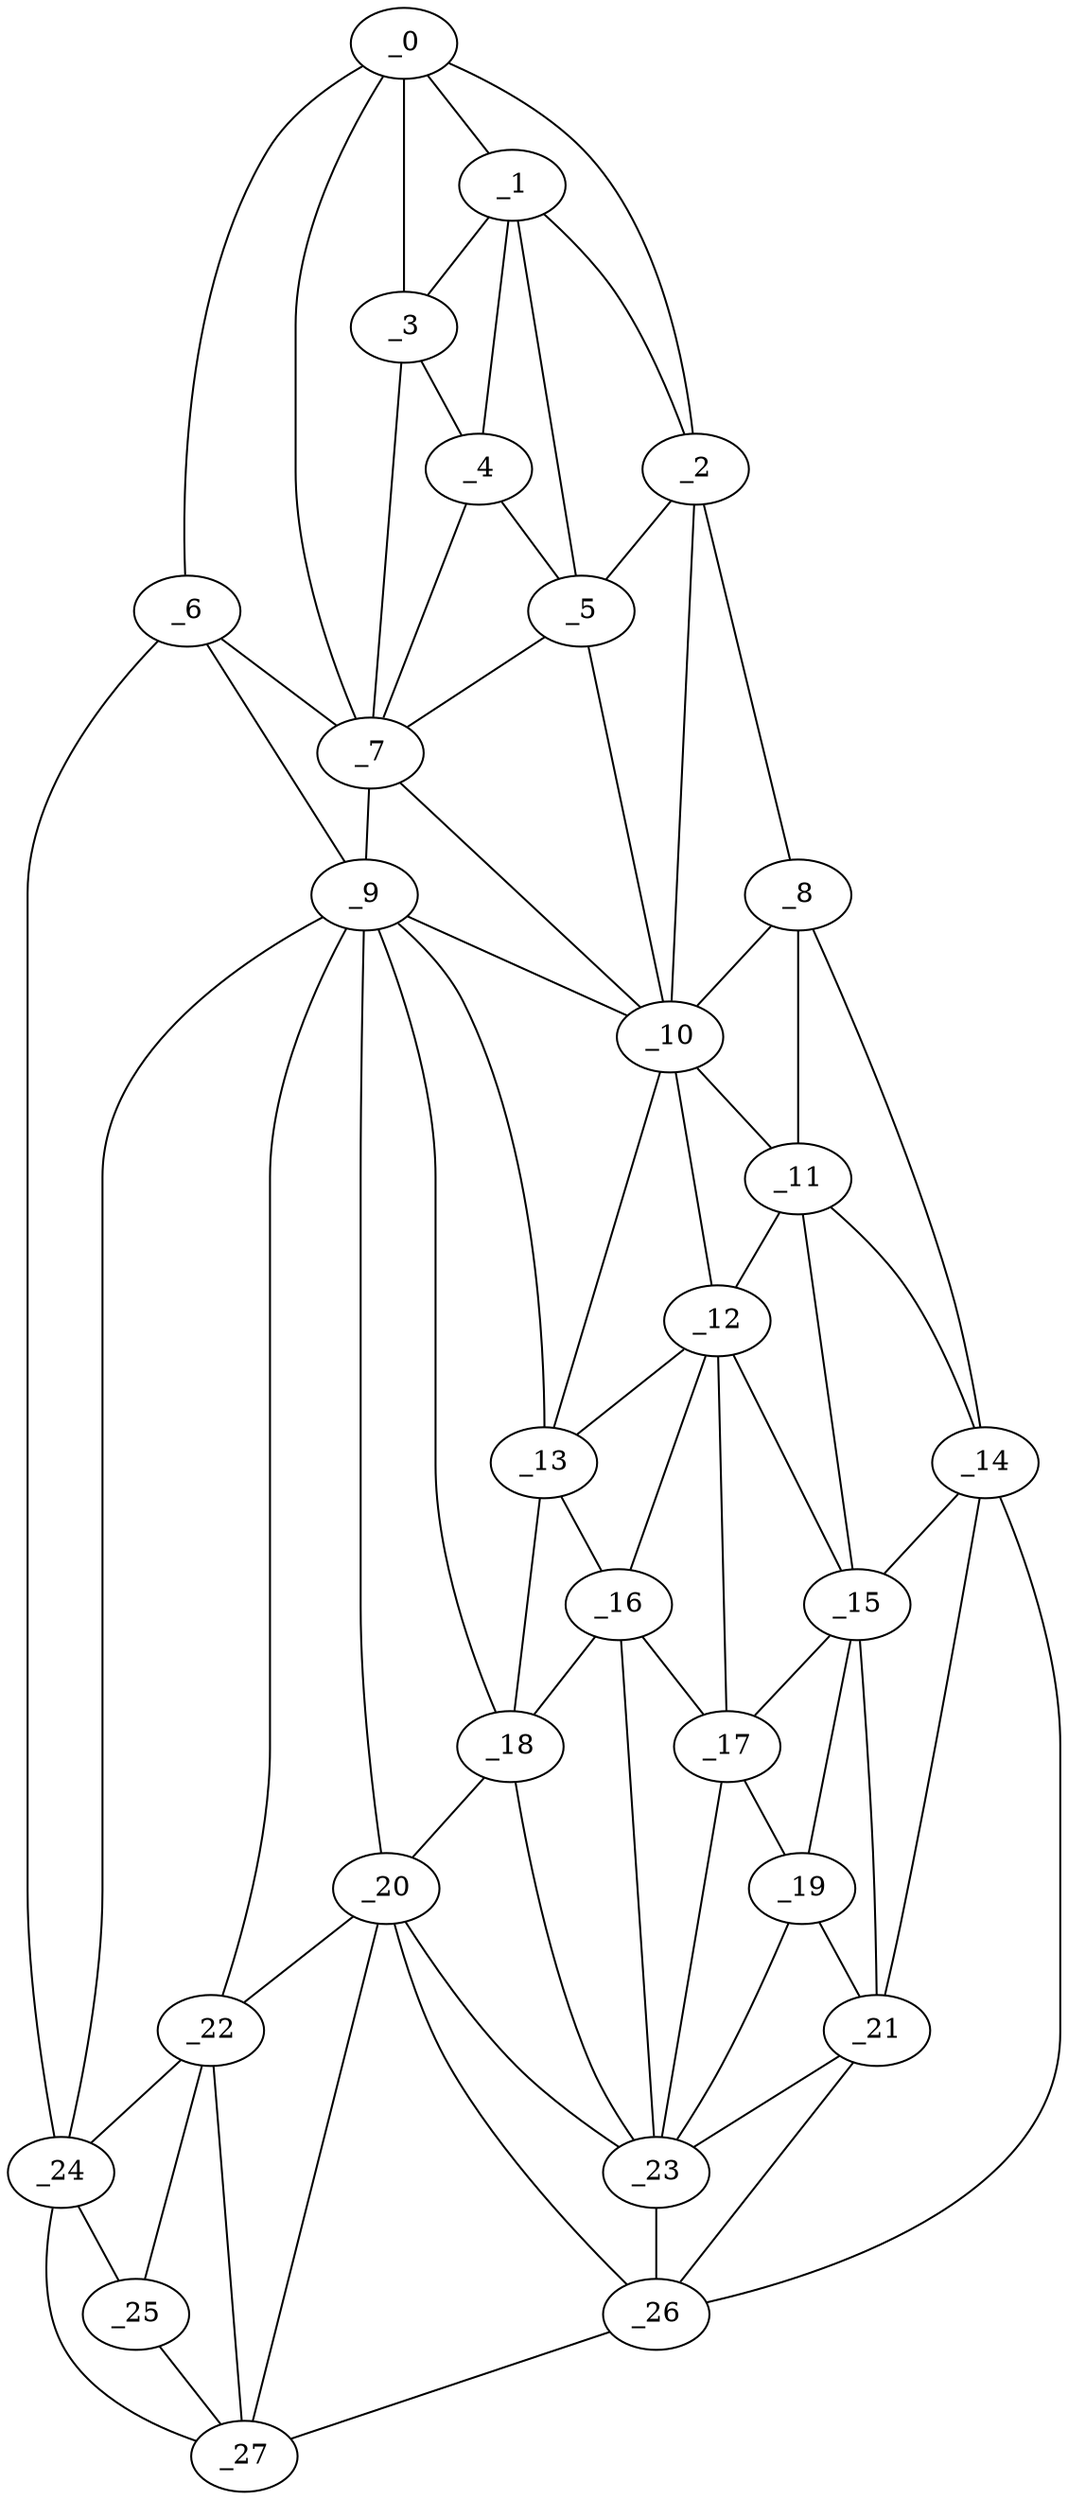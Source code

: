 graph "obj43__345.gxl" {
	_0	 [x=5,
		y=13];
	_1	 [x=16,
		y=62];
	_0 -- _1	 [valence=2];
	_2	 [x=20,
		y=104];
	_0 -- _2	 [valence=1];
	_3	 [x=21,
		y=50];
	_0 -- _3	 [valence=2];
	_6	 [x=24,
		y=5];
	_0 -- _6	 [valence=1];
	_7	 [x=28,
		y=47];
	_0 -- _7	 [valence=1];
	_1 -- _2	 [valence=2];
	_1 -- _3	 [valence=2];
	_4	 [x=21,
		y=58];
	_1 -- _4	 [valence=2];
	_5	 [x=23,
		y=65];
	_1 -- _5	 [valence=1];
	_2 -- _5	 [valence=2];
	_8	 [x=29,
		y=112];
	_2 -- _8	 [valence=1];
	_10	 [x=67,
		y=73];
	_2 -- _10	 [valence=1];
	_3 -- _4	 [valence=2];
	_3 -- _7	 [valence=2];
	_4 -- _5	 [valence=2];
	_4 -- _7	 [valence=2];
	_5 -- _7	 [valence=2];
	_5 -- _10	 [valence=2];
	_6 -- _7	 [valence=2];
	_9	 [x=51,
		y=27];
	_6 -- _9	 [valence=1];
	_24	 [x=97,
		y=18];
	_6 -- _24	 [valence=1];
	_7 -- _9	 [valence=2];
	_7 -- _10	 [valence=2];
	_8 -- _10	 [valence=1];
	_11	 [x=69,
		y=102];
	_8 -- _11	 [valence=2];
	_14	 [x=76,
		y=107];
	_8 -- _14	 [valence=1];
	_9 -- _10	 [valence=2];
	_13	 [x=76,
		y=64];
	_9 -- _13	 [valence=2];
	_18	 [x=86,
		y=51];
	_9 -- _18	 [valence=2];
	_20	 [x=91,
		y=38];
	_9 -- _20	 [valence=1];
	_22	 [x=94,
		y=31];
	_9 -- _22	 [valence=2];
	_9 -- _24	 [valence=2];
	_10 -- _11	 [valence=2];
	_12	 [x=73,
		y=77];
	_10 -- _12	 [valence=2];
	_10 -- _13	 [valence=2];
	_11 -- _12	 [valence=2];
	_11 -- _14	 [valence=2];
	_15	 [x=79,
		y=97];
	_11 -- _15	 [valence=1];
	_12 -- _13	 [valence=2];
	_12 -- _15	 [valence=2];
	_16	 [x=80,
		y=68];
	_12 -- _16	 [valence=2];
	_17	 [x=81,
		y=85];
	_12 -- _17	 [valence=2];
	_13 -- _16	 [valence=1];
	_13 -- _18	 [valence=2];
	_14 -- _15	 [valence=2];
	_21	 [x=93,
		y=91];
	_14 -- _21	 [valence=2];
	_26	 [x=106,
		y=84];
	_14 -- _26	 [valence=1];
	_15 -- _17	 [valence=2];
	_19	 [x=88,
		y=87];
	_15 -- _19	 [valence=2];
	_15 -- _21	 [valence=1];
	_16 -- _17	 [valence=2];
	_16 -- _18	 [valence=2];
	_23	 [x=96,
		y=77];
	_16 -- _23	 [valence=2];
	_17 -- _19	 [valence=2];
	_17 -- _23	 [valence=1];
	_18 -- _20	 [valence=2];
	_18 -- _23	 [valence=1];
	_19 -- _21	 [valence=2];
	_19 -- _23	 [valence=2];
	_20 -- _22	 [valence=2];
	_20 -- _23	 [valence=2];
	_20 -- _26	 [valence=2];
	_27	 [x=109,
		y=23];
	_20 -- _27	 [valence=1];
	_21 -- _23	 [valence=1];
	_21 -- _26	 [valence=1];
	_22 -- _24	 [valence=2];
	_25	 [x=98,
		y=25];
	_22 -- _25	 [valence=2];
	_22 -- _27	 [valence=1];
	_23 -- _26	 [valence=2];
	_24 -- _25	 [valence=1];
	_24 -- _27	 [valence=1];
	_25 -- _27	 [valence=2];
	_26 -- _27	 [valence=1];
}
